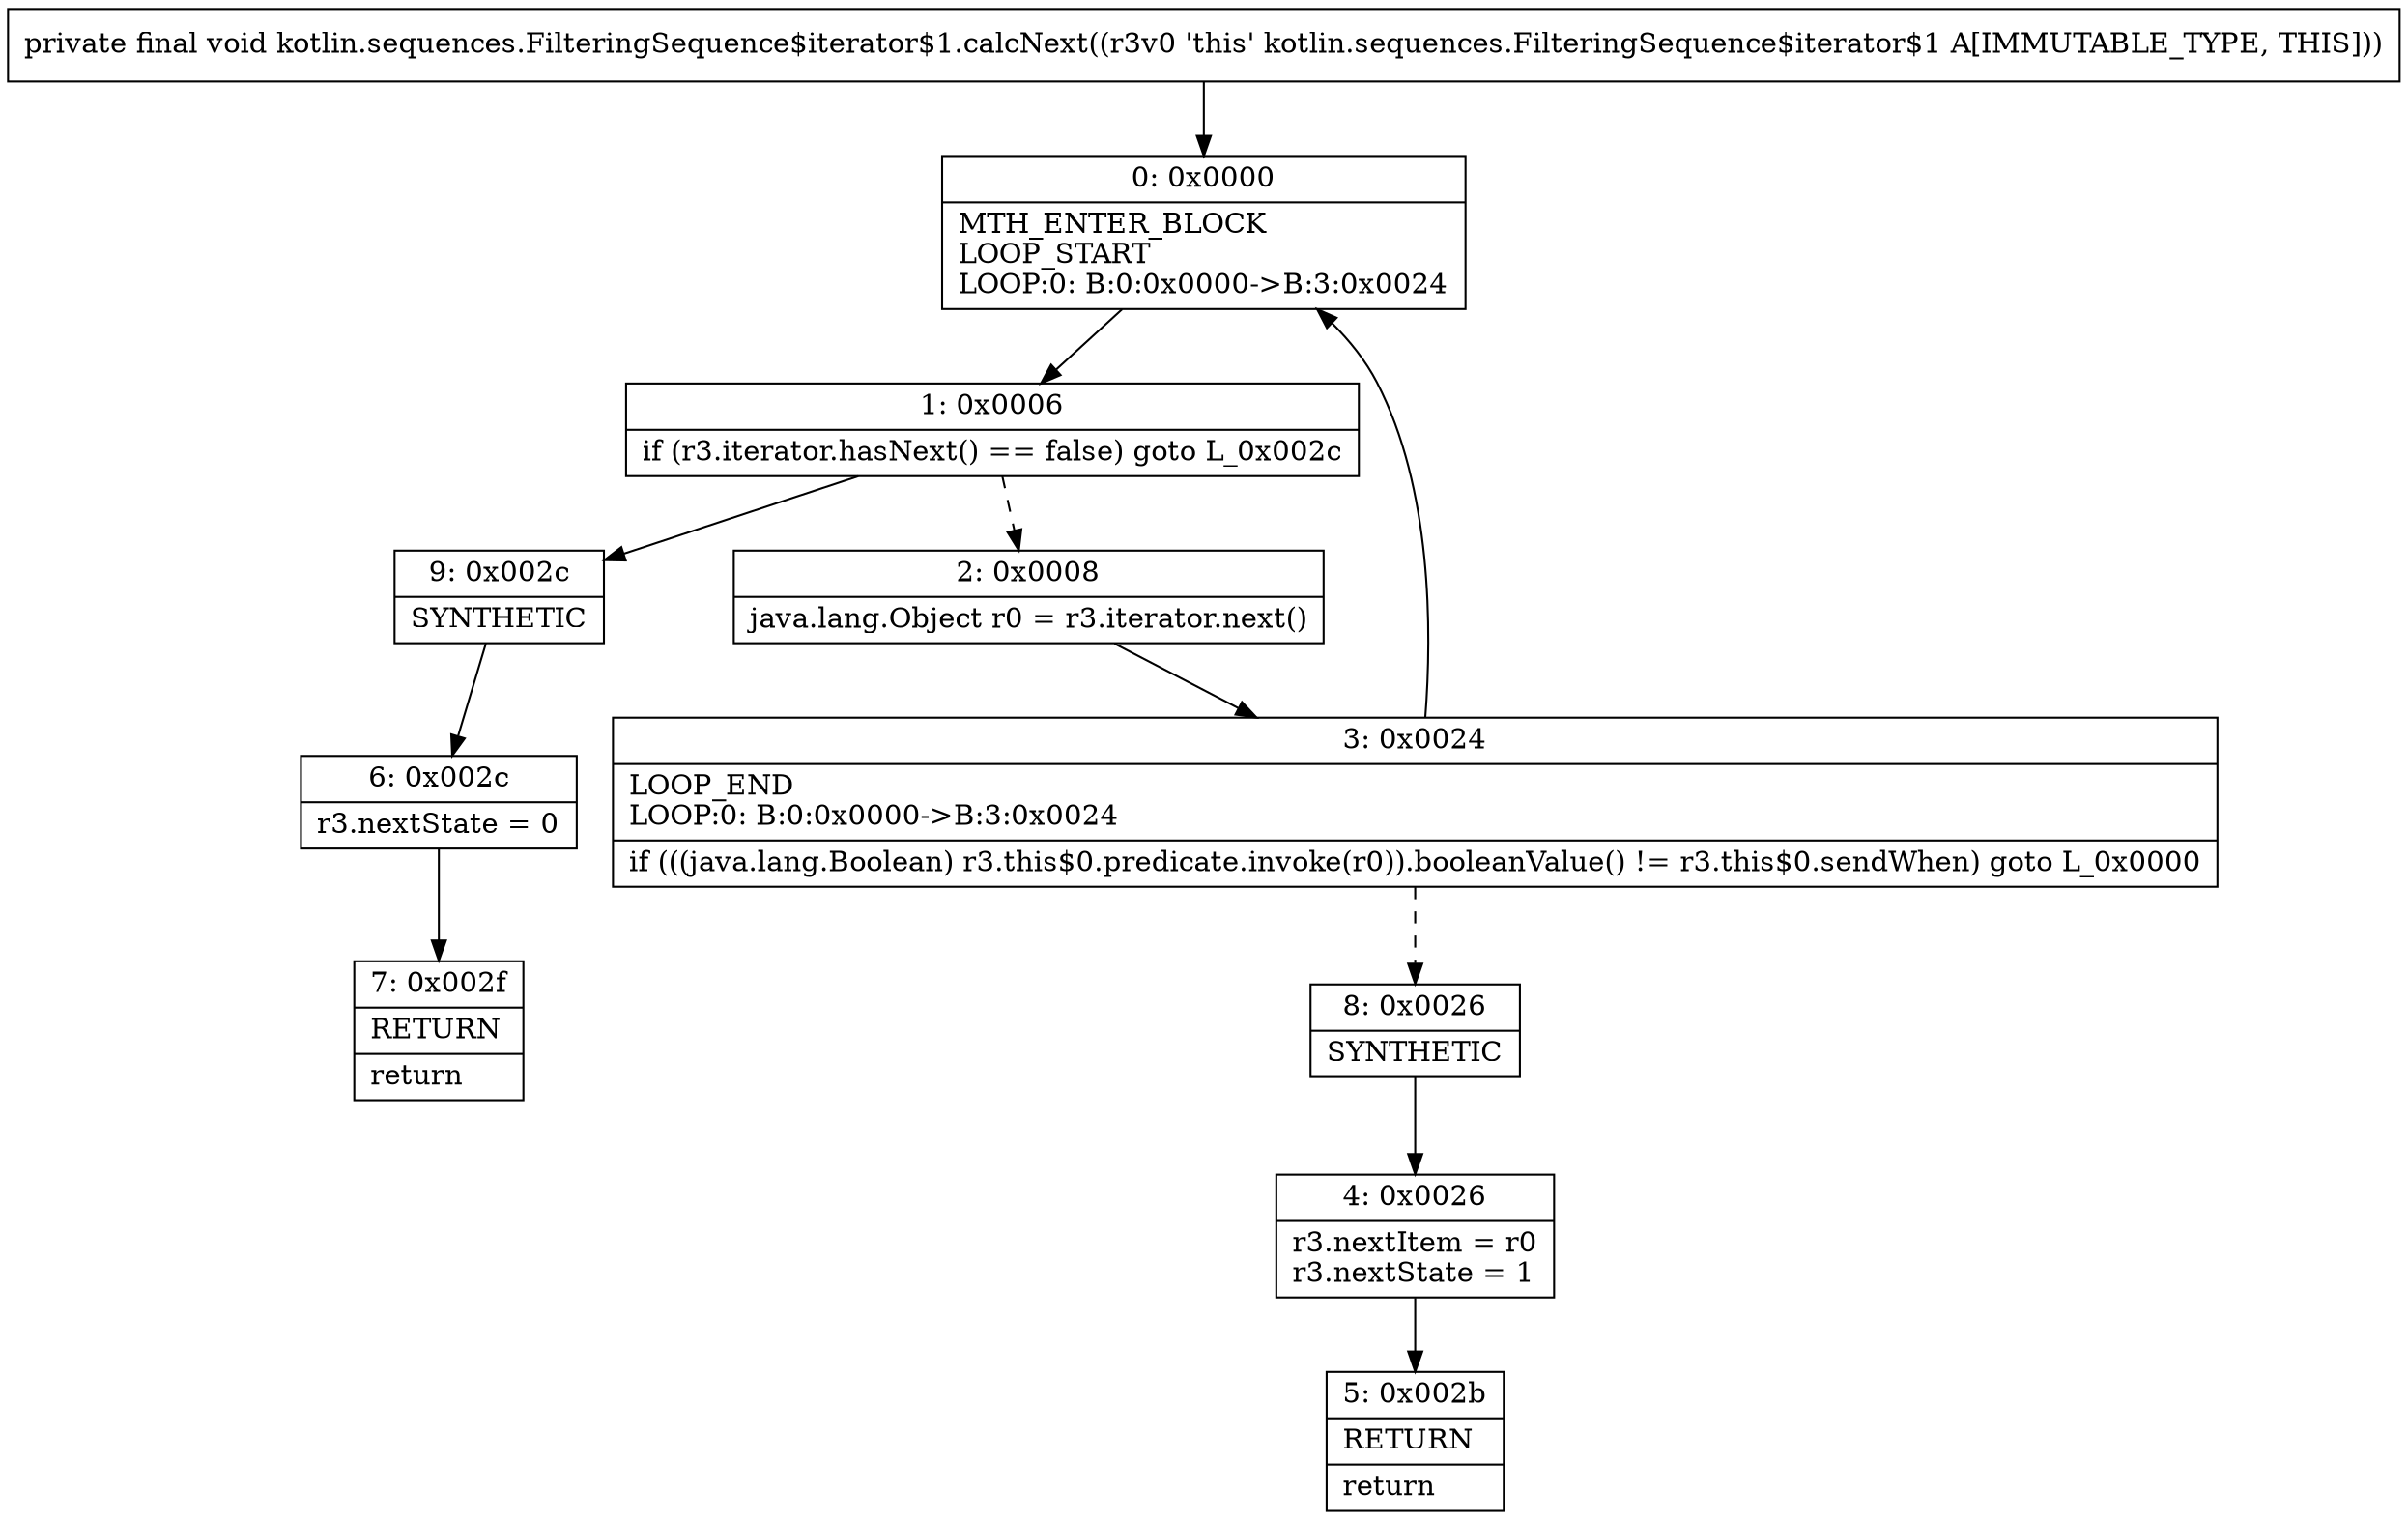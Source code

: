 digraph "CFG forkotlin.sequences.FilteringSequence$iterator$1.calcNext()V" {
Node_0 [shape=record,label="{0\:\ 0x0000|MTH_ENTER_BLOCK\lLOOP_START\lLOOP:0: B:0:0x0000\-\>B:3:0x0024\l}"];
Node_1 [shape=record,label="{1\:\ 0x0006|if (r3.iterator.hasNext() == false) goto L_0x002c\l}"];
Node_2 [shape=record,label="{2\:\ 0x0008|java.lang.Object r0 = r3.iterator.next()\l}"];
Node_3 [shape=record,label="{3\:\ 0x0024|LOOP_END\lLOOP:0: B:0:0x0000\-\>B:3:0x0024\l|if (((java.lang.Boolean) r3.this$0.predicate.invoke(r0)).booleanValue() != r3.this$0.sendWhen) goto L_0x0000\l}"];
Node_4 [shape=record,label="{4\:\ 0x0026|r3.nextItem = r0\lr3.nextState = 1\l}"];
Node_5 [shape=record,label="{5\:\ 0x002b|RETURN\l|return\l}"];
Node_6 [shape=record,label="{6\:\ 0x002c|r3.nextState = 0\l}"];
Node_7 [shape=record,label="{7\:\ 0x002f|RETURN\l|return\l}"];
Node_8 [shape=record,label="{8\:\ 0x0026|SYNTHETIC\l}"];
Node_9 [shape=record,label="{9\:\ 0x002c|SYNTHETIC\l}"];
MethodNode[shape=record,label="{private final void kotlin.sequences.FilteringSequence$iterator$1.calcNext((r3v0 'this' kotlin.sequences.FilteringSequence$iterator$1 A[IMMUTABLE_TYPE, THIS])) }"];
MethodNode -> Node_0;
Node_0 -> Node_1;
Node_1 -> Node_2[style=dashed];
Node_1 -> Node_9;
Node_2 -> Node_3;
Node_3 -> Node_0;
Node_3 -> Node_8[style=dashed];
Node_4 -> Node_5;
Node_6 -> Node_7;
Node_8 -> Node_4;
Node_9 -> Node_6;
}

